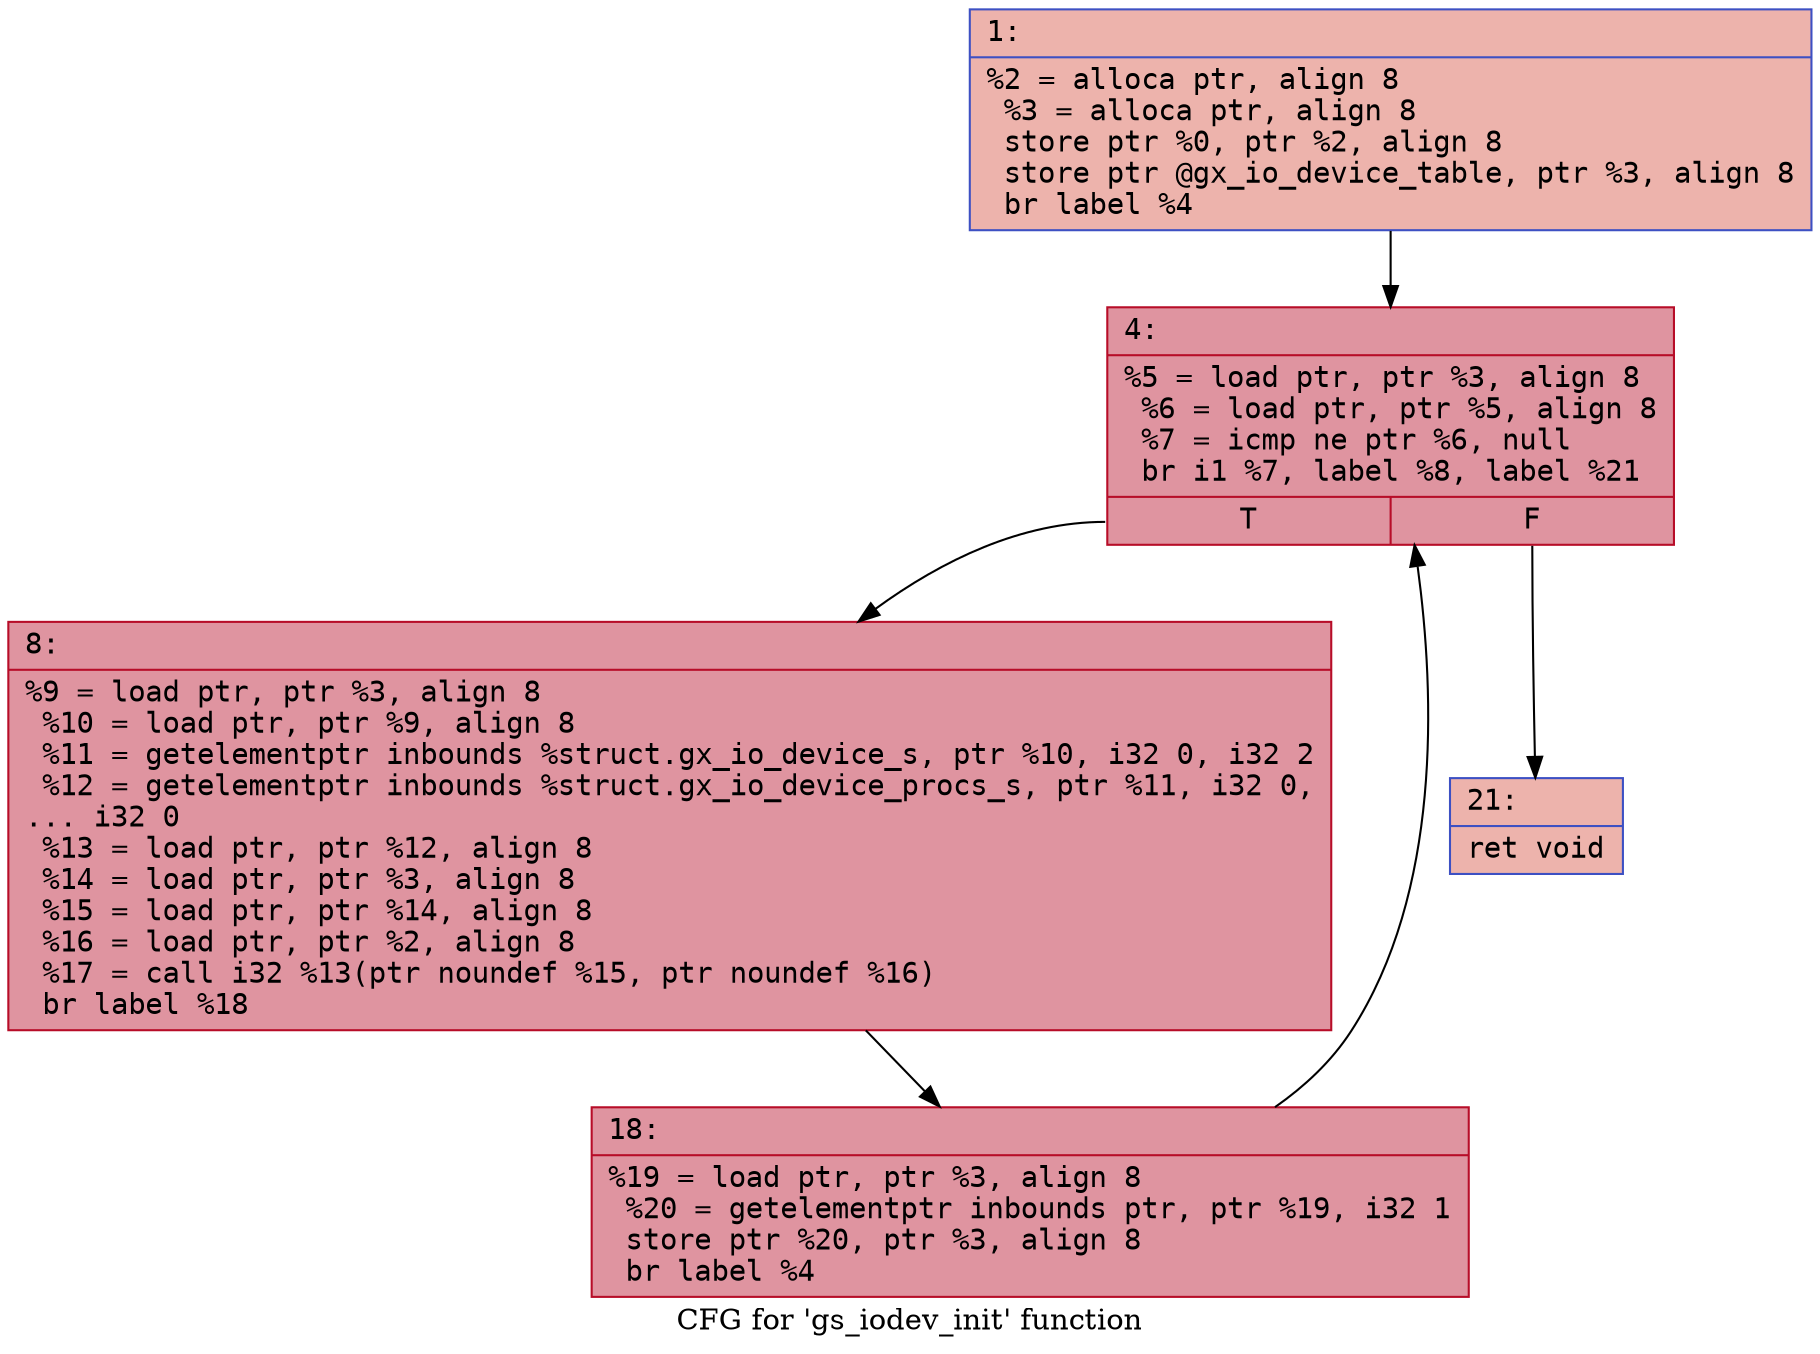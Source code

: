 digraph "CFG for 'gs_iodev_init' function" {
	label="CFG for 'gs_iodev_init' function";

	Node0x60000199e8a0 [shape=record,color="#3d50c3ff", style=filled, fillcolor="#d6524470" fontname="Courier",label="{1:\l|  %2 = alloca ptr, align 8\l  %3 = alloca ptr, align 8\l  store ptr %0, ptr %2, align 8\l  store ptr @gx_io_device_table, ptr %3, align 8\l  br label %4\l}"];
	Node0x60000199e8a0 -> Node0x60000199e8f0[tooltip="1 -> 4\nProbability 100.00%" ];
	Node0x60000199e8f0 [shape=record,color="#b70d28ff", style=filled, fillcolor="#b70d2870" fontname="Courier",label="{4:\l|  %5 = load ptr, ptr %3, align 8\l  %6 = load ptr, ptr %5, align 8\l  %7 = icmp ne ptr %6, null\l  br i1 %7, label %8, label %21\l|{<s0>T|<s1>F}}"];
	Node0x60000199e8f0:s0 -> Node0x60000199e940[tooltip="4 -> 8\nProbability 96.88%" ];
	Node0x60000199e8f0:s1 -> Node0x60000199e9e0[tooltip="4 -> 21\nProbability 3.12%" ];
	Node0x60000199e940 [shape=record,color="#b70d28ff", style=filled, fillcolor="#b70d2870" fontname="Courier",label="{8:\l|  %9 = load ptr, ptr %3, align 8\l  %10 = load ptr, ptr %9, align 8\l  %11 = getelementptr inbounds %struct.gx_io_device_s, ptr %10, i32 0, i32 2\l  %12 = getelementptr inbounds %struct.gx_io_device_procs_s, ptr %11, i32 0,\l... i32 0\l  %13 = load ptr, ptr %12, align 8\l  %14 = load ptr, ptr %3, align 8\l  %15 = load ptr, ptr %14, align 8\l  %16 = load ptr, ptr %2, align 8\l  %17 = call i32 %13(ptr noundef %15, ptr noundef %16)\l  br label %18\l}"];
	Node0x60000199e940 -> Node0x60000199e990[tooltip="8 -> 18\nProbability 100.00%" ];
	Node0x60000199e990 [shape=record,color="#b70d28ff", style=filled, fillcolor="#b70d2870" fontname="Courier",label="{18:\l|  %19 = load ptr, ptr %3, align 8\l  %20 = getelementptr inbounds ptr, ptr %19, i32 1\l  store ptr %20, ptr %3, align 8\l  br label %4\l}"];
	Node0x60000199e990 -> Node0x60000199e8f0[tooltip="18 -> 4\nProbability 100.00%" ];
	Node0x60000199e9e0 [shape=record,color="#3d50c3ff", style=filled, fillcolor="#d6524470" fontname="Courier",label="{21:\l|  ret void\l}"];
}
